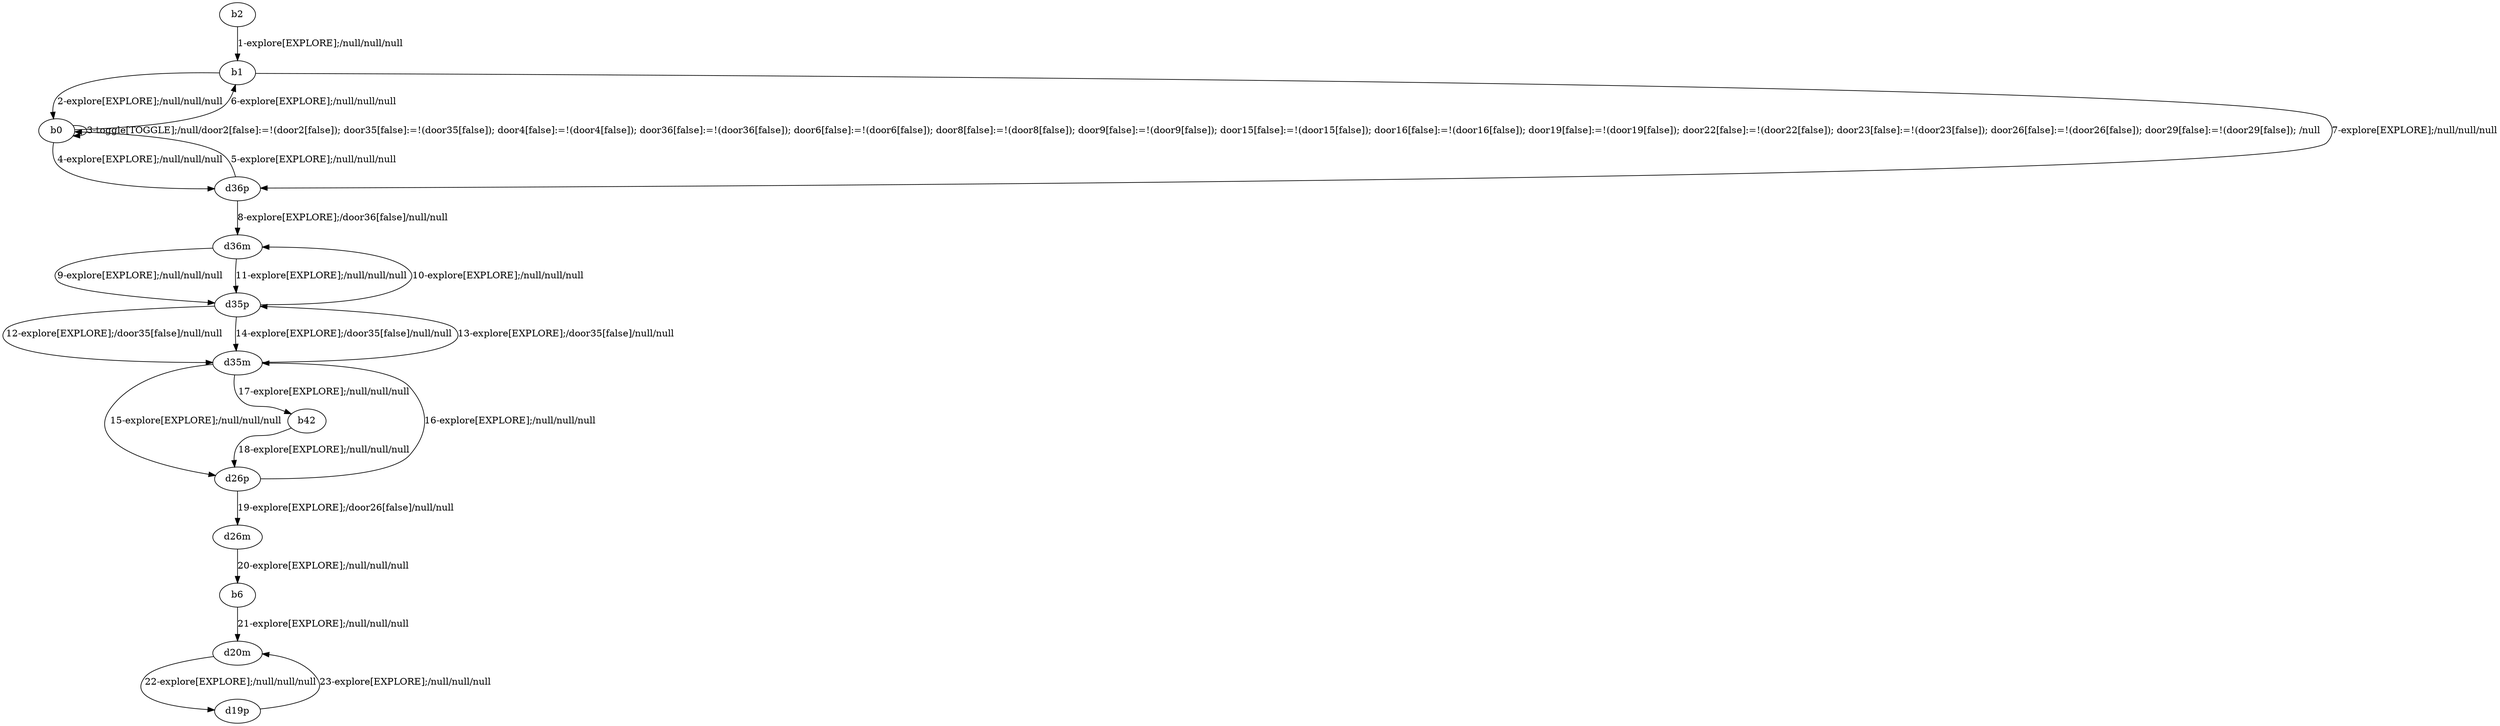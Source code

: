 # Total number of goals covered by this test: 1
# d26m --> b6

digraph g {
"b2" -> "b1" [label = "1-explore[EXPLORE];/null/null/null"];
"b1" -> "b0" [label = "2-explore[EXPLORE];/null/null/null"];
"b0" -> "b0" [label = "3-toggle[TOGGLE];/null/door2[false]:=!(door2[false]); door35[false]:=!(door35[false]); door4[false]:=!(door4[false]); door36[false]:=!(door36[false]); door6[false]:=!(door6[false]); door8[false]:=!(door8[false]); door9[false]:=!(door9[false]); door15[false]:=!(door15[false]); door16[false]:=!(door16[false]); door19[false]:=!(door19[false]); door22[false]:=!(door22[false]); door23[false]:=!(door23[false]); door26[false]:=!(door26[false]); door29[false]:=!(door29[false]); /null"];
"b0" -> "d36p" [label = "4-explore[EXPLORE];/null/null/null"];
"d36p" -> "b0" [label = "5-explore[EXPLORE];/null/null/null"];
"b0" -> "b1" [label = "6-explore[EXPLORE];/null/null/null"];
"b1" -> "d36p" [label = "7-explore[EXPLORE];/null/null/null"];
"d36p" -> "d36m" [label = "8-explore[EXPLORE];/door36[false]/null/null"];
"d36m" -> "d35p" [label = "9-explore[EXPLORE];/null/null/null"];
"d35p" -> "d36m" [label = "10-explore[EXPLORE];/null/null/null"];
"d36m" -> "d35p" [label = "11-explore[EXPLORE];/null/null/null"];
"d35p" -> "d35m" [label = "12-explore[EXPLORE];/door35[false]/null/null"];
"d35m" -> "d35p" [label = "13-explore[EXPLORE];/door35[false]/null/null"];
"d35p" -> "d35m" [label = "14-explore[EXPLORE];/door35[false]/null/null"];
"d35m" -> "d26p" [label = "15-explore[EXPLORE];/null/null/null"];
"d26p" -> "d35m" [label = "16-explore[EXPLORE];/null/null/null"];
"d35m" -> "b42" [label = "17-explore[EXPLORE];/null/null/null"];
"b42" -> "d26p" [label = "18-explore[EXPLORE];/null/null/null"];
"d26p" -> "d26m" [label = "19-explore[EXPLORE];/door26[false]/null/null"];
"d26m" -> "b6" [label = "20-explore[EXPLORE];/null/null/null"];
"b6" -> "d20m" [label = "21-explore[EXPLORE];/null/null/null"];
"d20m" -> "d19p" [label = "22-explore[EXPLORE];/null/null/null"];
"d19p" -> "d20m" [label = "23-explore[EXPLORE];/null/null/null"];
}